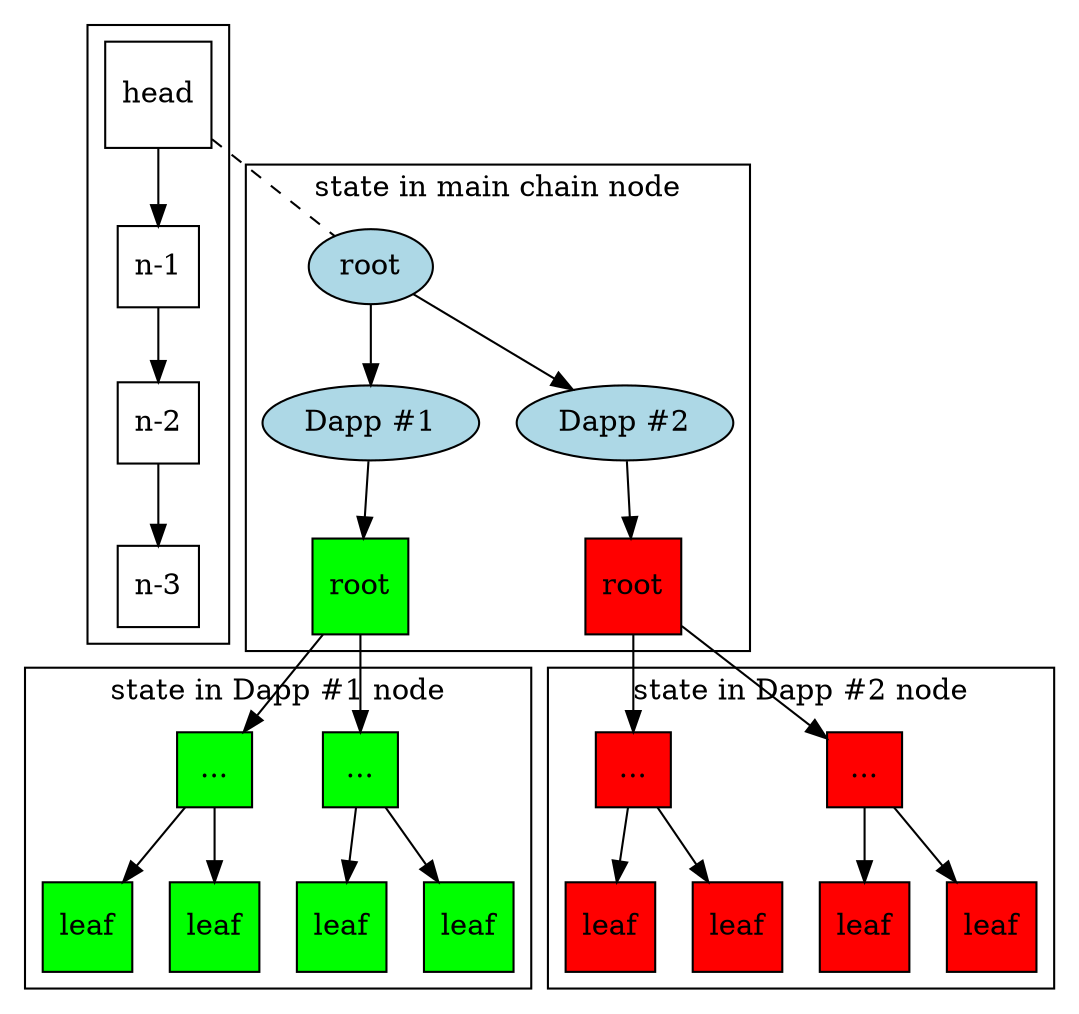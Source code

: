 digraph D {
    subgraph cluster_chain {
    node [shape=square]
    
    r [label="head"]
    b [label="n-1"]
    c [label="n-2"]
    d [label="n-3"]
    r -> b -> c -> d
    }

    subgraph cluster_mainchain {
        label = "state in main chain node";
        node [style=filled,fillcolor=lightblue]
        
        root [fillcolor=lightblue]
        child1 [label="Dapp #1"]
        child2 [label="Dapp #2"]
        root -> child1 
        root -> child2
        
        state1 [shape=square,fillcolor=green,style=filled,label="root"]
        
        state2 [shape=square,fillcolor=red,style=filled,label="root"]
        }
        
    subgraph cluster_dapp1 {
        node [shape=square,fillcolor=green,style=filled]
        label="state in Dapp #1 node"
        node [label="..."]
        state11
        state12
        node [label="leaf"]
        state11 -> state111
        state11 -> state112
        state12 -> state121
        state12 -> state122
        }
        
    subgraph cluster_dapp2 {
        
        node [style=filled,shape=square,fillcolor=red]
        label="state in Dapp #2 node"
        node [label="..."]
        state21
        state22
        node [label="leaf"]
        state21 -> state211
        state21 -> state212
        state22 -> state221
        state22 -> state222
    }
    
    child1 -> state1
    child2 -> state2
    r -> root [dir=none,style=dashed]
    state1 -> state11
    state1 -> state12
    state2 -> state21
    state2 -> state22
}
